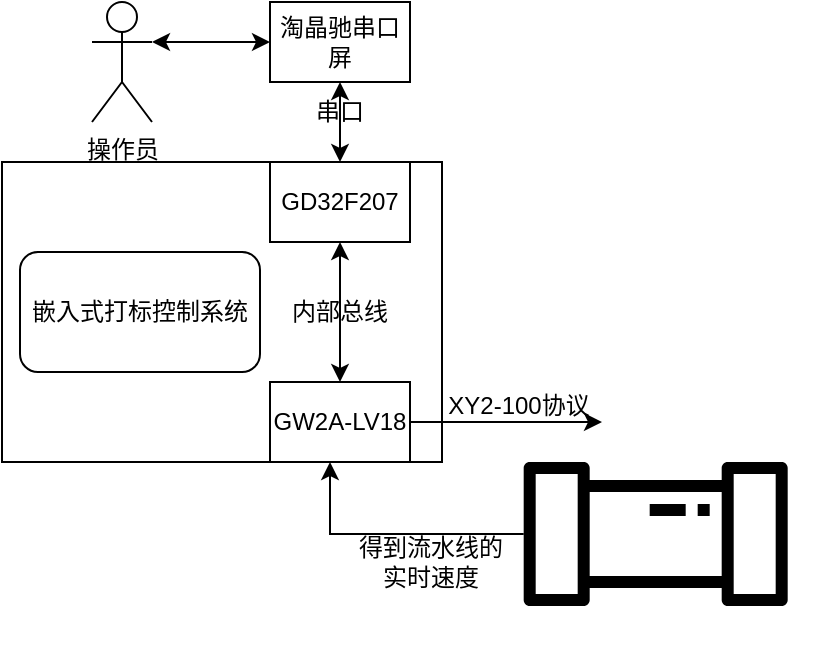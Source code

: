 <mxfile version="20.1.1" type="github">
  <diagram id="64sL20sVKEMzImHlBKcd" name="第 1 页">
    <mxGraphModel dx="716" dy="406" grid="0" gridSize="10" guides="1" tooltips="1" connect="1" arrows="1" fold="1" page="1" pageScale="1" pageWidth="827" pageHeight="1169" math="0" shadow="0">
      <root>
        <mxCell id="0" />
        <mxCell id="1" parent="0" />
        <mxCell id="n3pyETa5GkpWAGw-3gH3-2" value="" style="rounded=0;whiteSpace=wrap;html=1;" vertex="1" parent="1">
          <mxGeometry x="210" y="130" width="220" height="150" as="geometry" />
        </mxCell>
        <mxCell id="n3pyETa5GkpWAGw-3gH3-10" value="" style="edgeStyle=orthogonalEdgeStyle;rounded=0;orthogonalLoop=1;jettySize=auto;html=1;startArrow=classic;startFill=1;entryX=0.5;entryY=0;entryDx=0;entryDy=0;" edge="1" parent="1" source="n3pyETa5GkpWAGw-3gH3-4" target="n3pyETa5GkpWAGw-3gH3-6">
          <mxGeometry relative="1" as="geometry">
            <mxPoint x="265" y="230" as="targetPoint" />
          </mxGeometry>
        </mxCell>
        <mxCell id="n3pyETa5GkpWAGw-3gH3-22" value="" style="edgeStyle=orthogonalEdgeStyle;rounded=0;orthogonalLoop=1;jettySize=auto;html=1;startArrow=classic;startFill=1;" edge="1" parent="1" source="n3pyETa5GkpWAGw-3gH3-4" target="n3pyETa5GkpWAGw-3gH3-14">
          <mxGeometry relative="1" as="geometry" />
        </mxCell>
        <mxCell id="n3pyETa5GkpWAGw-3gH3-4" value="GD32F207" style="rounded=0;whiteSpace=wrap;html=1;" vertex="1" parent="1">
          <mxGeometry x="344" y="130" width="70" height="40" as="geometry" />
        </mxCell>
        <mxCell id="n3pyETa5GkpWAGw-3gH3-6" value="GW2A-LV18" style="rounded=0;whiteSpace=wrap;html=1;" vertex="1" parent="1">
          <mxGeometry x="344" y="240" width="70" height="40" as="geometry" />
        </mxCell>
        <mxCell id="n3pyETa5GkpWAGw-3gH3-11" value="内部总线" style="text;html=1;strokeColor=none;fillColor=none;align=center;verticalAlign=middle;whiteSpace=wrap;rounded=0;" vertex="1" parent="1">
          <mxGeometry x="349" y="190" width="60" height="30" as="geometry" />
        </mxCell>
        <mxCell id="n3pyETa5GkpWAGw-3gH3-28" value="" style="edgeStyle=orthogonalEdgeStyle;rounded=0;orthogonalLoop=1;jettySize=auto;html=1;startArrow=classic;startFill=1;" edge="1" parent="1" source="n3pyETa5GkpWAGw-3gH3-14" target="n3pyETa5GkpWAGw-3gH3-21">
          <mxGeometry relative="1" as="geometry">
            <Array as="points">
              <mxPoint x="300" y="70" />
              <mxPoint x="300" y="70" />
            </Array>
          </mxGeometry>
        </mxCell>
        <mxCell id="n3pyETa5GkpWAGw-3gH3-14" value="淘晶驰串口屏" style="rounded=0;whiteSpace=wrap;html=1;" vertex="1" parent="1">
          <mxGeometry x="344" y="50" width="70" height="40" as="geometry" />
        </mxCell>
        <mxCell id="n3pyETa5GkpWAGw-3gH3-21" value="操作员" style="shape=umlActor;verticalLabelPosition=bottom;verticalAlign=top;html=1;outlineConnect=0;" vertex="1" parent="1">
          <mxGeometry x="255" y="50" width="30" height="60" as="geometry" />
        </mxCell>
        <mxCell id="n3pyETa5GkpWAGw-3gH3-29" value="串口" style="text;html=1;strokeColor=none;fillColor=none;align=center;verticalAlign=middle;whiteSpace=wrap;rounded=0;" vertex="1" parent="1">
          <mxGeometry x="349" y="90" width="60" height="30" as="geometry" />
        </mxCell>
        <mxCell id="n3pyETa5GkpWAGw-3gH3-31" value="" style="sketch=0;outlineConnect=0;fontColor=#232F3E;gradientColor=none;fillColor=default;strokeColor=none;dashed=0;verticalLabelPosition=bottom;verticalAlign=top;align=center;html=1;fontSize=12;fontStyle=0;aspect=fixed;pointerEvents=1;shape=mxgraph.aws4.iot_analytics_pipeline;fillStyle=cross-hatch;" vertex="1" parent="1">
          <mxGeometry x="477.86" y="290" width="150" height="80.77" as="geometry" />
        </mxCell>
        <mxCell id="n3pyETa5GkpWAGw-3gH3-32" value="" style="sketch=0;outlineConnect=0;fontColor=#232F3E;gradientColor=none;fillColor=#000000;strokeColor=none;dashed=0;verticalLabelPosition=bottom;verticalAlign=top;align=center;html=1;fontSize=12;fontStyle=0;aspect=fixed;pointerEvents=1;shape=mxgraph.aws4.iot_analytics_pipeline;fillStyle=solid;strokeWidth=1;" vertex="1" parent="1">
          <mxGeometry x="469.99" y="280" width="133.71" height="72" as="geometry" />
        </mxCell>
        <mxCell id="n3pyETa5GkpWAGw-3gH3-33" value="" style="shape=image;html=1;verticalAlign=top;verticalLabelPosition=bottom;labelBackgroundColor=#ffffff;imageAspect=0;aspect=fixed;image=https://cdn1.iconfinder.com/data/icons/software-engineering-and-video-gaming/512/488_Cutting_engineering_fabrication_laser_steel_Data_Science_Fabrication_Lab-128.png;fillStyle=solid;strokeColor=default;strokeWidth=1;fillColor=#000000;rotation=-15;" vertex="1" parent="1">
          <mxGeometry x="496.85" y="240" width="80" height="80" as="geometry" />
        </mxCell>
        <mxCell id="n3pyETa5GkpWAGw-3gH3-37" value="" style="endArrow=classic;html=1;rounded=0;" edge="1" parent="1">
          <mxGeometry width="50" height="50" relative="1" as="geometry">
            <mxPoint x="414" y="260" as="sourcePoint" />
            <mxPoint x="510" y="260" as="targetPoint" />
            <Array as="points">
              <mxPoint x="510" y="260" />
            </Array>
          </mxGeometry>
        </mxCell>
        <mxCell id="n3pyETa5GkpWAGw-3gH3-45" value="XY2-100协议" style="text;html=1;strokeColor=none;fillColor=none;align=center;verticalAlign=middle;whiteSpace=wrap;rounded=0;fillStyle=solid;" vertex="1" parent="1">
          <mxGeometry x="430" y="237" width="77" height="30" as="geometry" />
        </mxCell>
        <mxCell id="n3pyETa5GkpWAGw-3gH3-46" value="" style="endArrow=classic;html=1;rounded=0;" edge="1" parent="1" source="n3pyETa5GkpWAGw-3gH3-32">
          <mxGeometry width="50" height="50" relative="1" as="geometry">
            <mxPoint x="324" y="330" as="sourcePoint" />
            <mxPoint x="374" y="280" as="targetPoint" />
            <Array as="points">
              <mxPoint x="374" y="316" />
            </Array>
          </mxGeometry>
        </mxCell>
        <mxCell id="n3pyETa5GkpWAGw-3gH3-47" value="得到流水线的实时速度" style="text;html=1;strokeColor=none;fillColor=none;align=center;verticalAlign=middle;whiteSpace=wrap;rounded=0;fillStyle=solid;" vertex="1" parent="1">
          <mxGeometry x="386" y="313.88" width="77" height="33" as="geometry" />
        </mxCell>
        <mxCell id="n3pyETa5GkpWAGw-3gH3-49" value="嵌入式打标控制系统" style="rounded=1;whiteSpace=wrap;html=1;fillStyle=auto;strokeColor=default;strokeWidth=1;fillColor=#FFFFFF;" vertex="1" parent="1">
          <mxGeometry x="219" y="175" width="120" height="60" as="geometry" />
        </mxCell>
      </root>
    </mxGraphModel>
  </diagram>
</mxfile>
